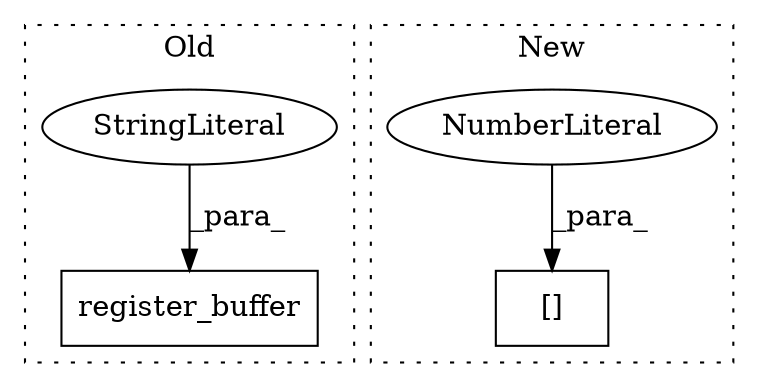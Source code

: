digraph G {
subgraph cluster0 {
1 [label="register_buffer" a="32" s="1912,1972" l="16,1" shape="box"];
4 [label="StringLiteral" a="45" s="1928" l="16" shape="ellipse"];
label = "Old";
style="dotted";
}
subgraph cluster1 {
2 [label="[]" a="2" s="3486,3499" l="12,1" shape="box"];
3 [label="NumberLiteral" a="34" s="3498" l="1" shape="ellipse"];
label = "New";
style="dotted";
}
3 -> 2 [label="_para_"];
4 -> 1 [label="_para_"];
}
